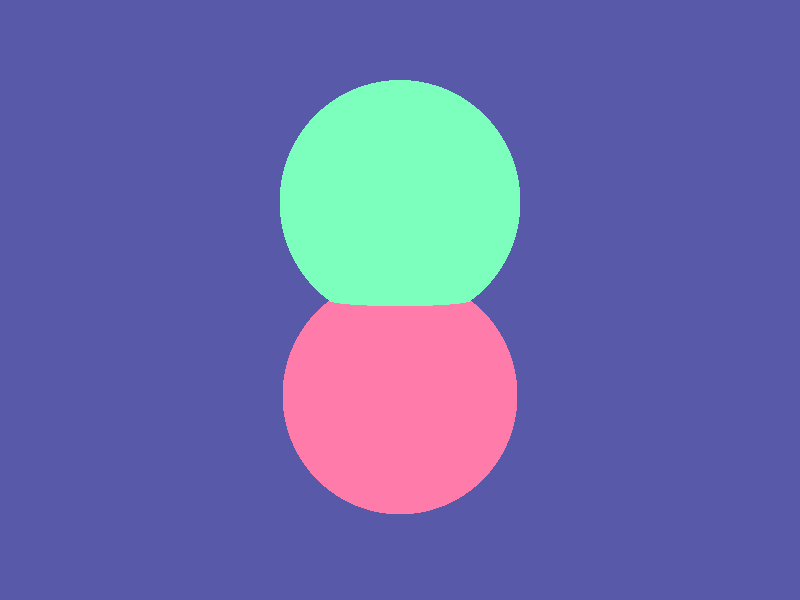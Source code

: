 // various glass finishes, colors and interiors
#include "glass.inc"
// several different gold colors, finishes and textures
#include "golds.inc"
// various metal colors, finishes and textures
// brass, copper, chrome, silver
#include "metals.inc"
// internal functions usable in user defined functions
// for example for isosurfaces and function pattern
#include "functions.inc"
#version 3.6;

#declare Photons=on;

global_settings {
  assumed_gamma 1.0
  max_trace_level 5
  #if (Photons)          // global photon block
    photons {
      //spacing 0.02                 // specify the density of photons
      count 200000               // alternatively use a total number of photons

      //gather min, max            // amount of photons gathered during render [20, 100]
      //media max_steps [,factor]  // media photons
      jitter 1.0                 // jitter phor photon rays
      //max_trace_level 5          // optional separate max_trace_level
      //adc_bailout 1/255          // see global adc_bailout
      //save_file "filename"       // save photons to file
      //load_file "filename"       // load photons from file
      //autostop 0                 // photon autostop option
      //radius 10                  // manually specified search radius
      // (---Adaptive Search Radius---)
      //steps 1
      //expand_thresholds 0.2, 40
    }

  #end
}

//--declares---------------------------------------------------

#declare greenGlass = colour rgbf <0.2, 1, 0.5, 0.95>;
#declare redGlass = colour rgbf <1, .2, .4, .95>;
#declare greenIntencity = 4;
#declare light = 1.7;  

//--objects----------------------------------------------------
  
//the box room
box { <10, -10, 25>, <-10, 10, -25> 
      pigment {colour rgb <.1, .1, .4>}
      finish {
        reflection .4
        roughness .3
      }
      hollow on
}
// create top green glass sphere
sphere {
  <0, 4, 0> // center of sphere <X Y Z>
  5 // radius of sphere
  pigment {colour greenGlass}
  interior {
  ior 1.35
    fade_power 1001
    fade_distance 0.9
    fade_color 0.9
  }
  photons{              // creates photon use
    target 1.0          // spacing multiplier for photons hitting the object
    refraction on
    reflection on
  }
}
// create bottom red glass sphere
sphere {
  <0, -4, 0> // center of sphere <X Y Z>
  5 // radius of sphere
  pigment {colour redGlass}
  interior {
  ior 1.35
    fade_power 1001
    fade_distance 0.9
    fade_color .9
  }
  photons{              // creates photon use
    target 1.0          // spacing multiplier for photons hitting the object
    refraction on
    reflection on
  }
}  

//--lights--------------------------------------------


// create a regular point light source
light_source {
  0*x                  // light's position (translated below)
  color rgb <light,light,light>    // light's color
  translate <-9, 9, -24>
}
//light in the green orb
light_source {
  0*x
  colour rgb <greenIntencity,greenIntencity,greenIntencity>
  translate <0, 4, 0> 
}
//--camera--------------------------------------------

// perspective camera
camera {
  location  <-9, 2, -24>
  look_at   <0, 0, 0>
  right     x*image_width/image_height
}


